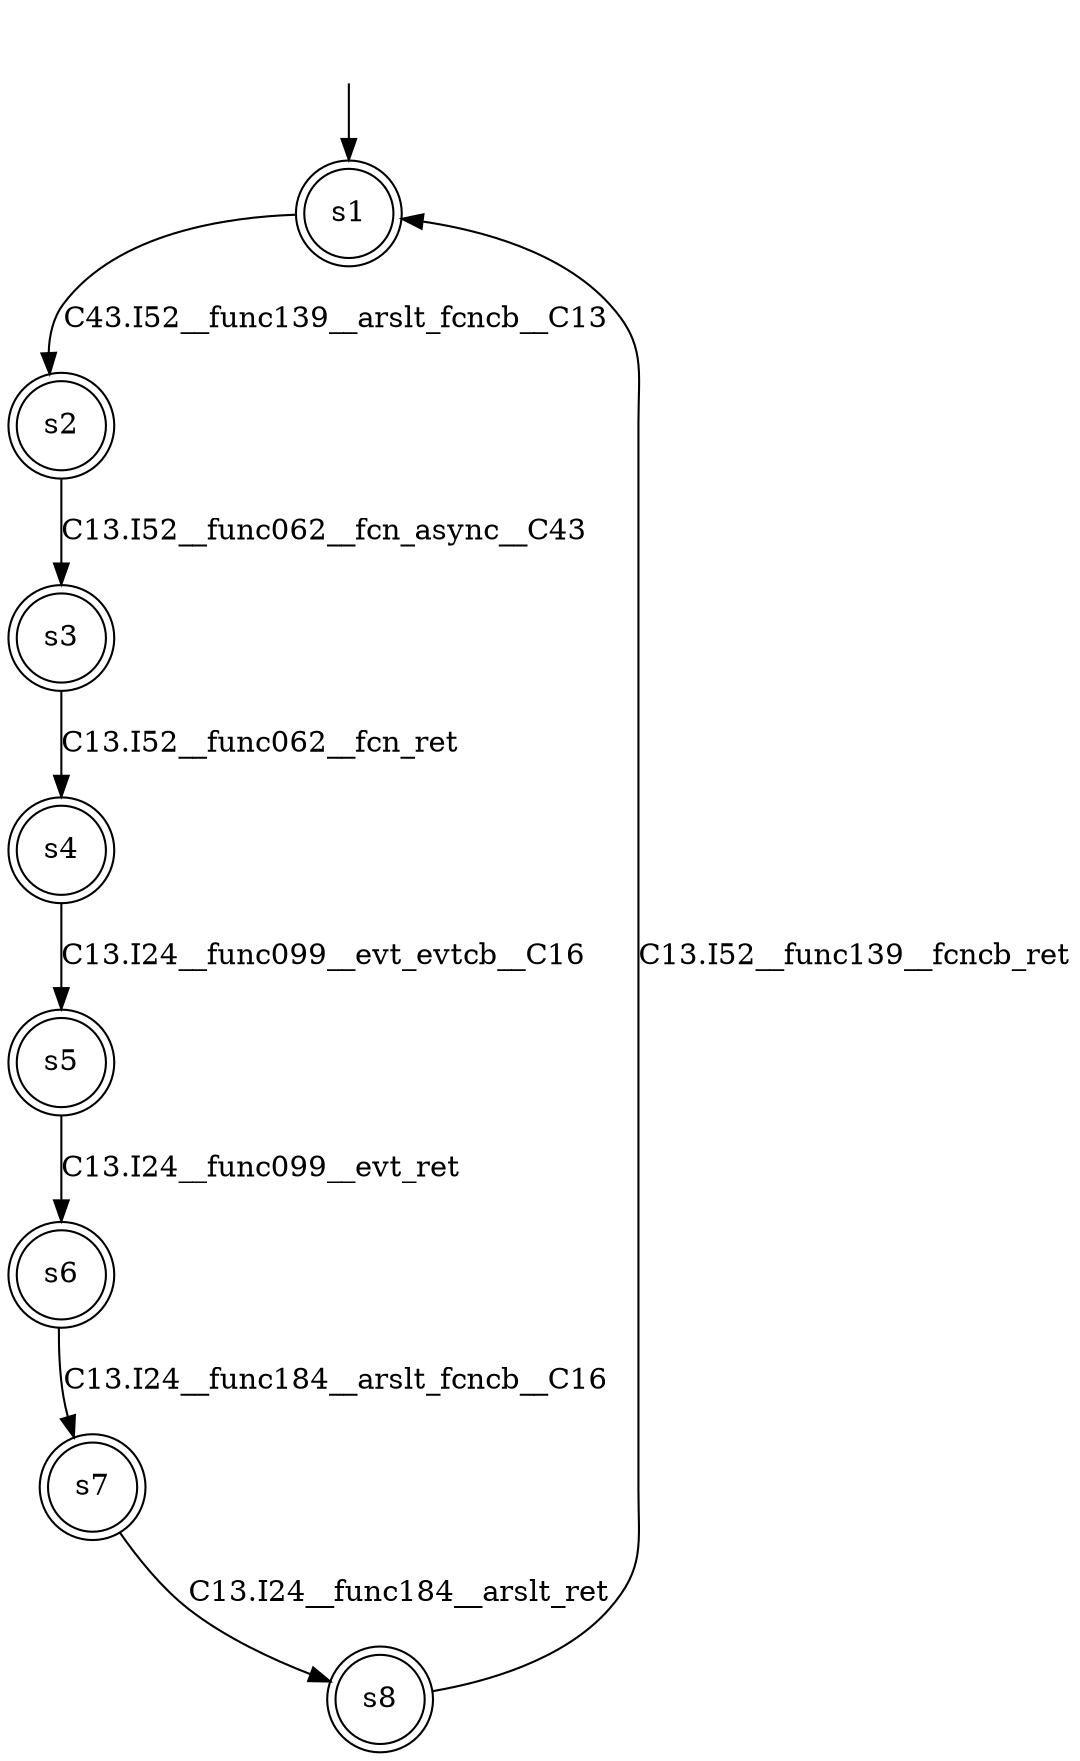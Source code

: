 digraph automaton {
	1 [label=<s1> shape="doublecircle"];
	2 [label=<s2> shape="doublecircle"];
	3 [label=<s3> shape="doublecircle"];
	4 [label=<s4> shape="doublecircle"];
	5 [label=<s5> shape="doublecircle"];
	6 [label=<s6> shape="doublecircle"];
	7 [label=<s7> shape="doublecircle"];
	8 [label=<s8> shape="doublecircle"];
	__init1 [label=<> shape="none"];
	__init1 -> 1;
	1 -> 2 [label=<C43.I52__func139__arslt_fcncb__C13> id="1-0-2"];
	2 -> 3 [label=<C13.I52__func062__fcn_async__C43> id="2-0-3"];
	3 -> 4 [label=<C13.I52__func062__fcn_ret> id="3-0-4"];
	4 -> 5 [label=<C13.I24__func099__evt_evtcb__C16> id="4-0-5"];
	5 -> 6 [label=<C13.I24__func099__evt_ret> id="5-0-6"];
	6 -> 7 [label=<C13.I24__func184__arslt_fcncb__C16> id="6-0-7"];
	7 -> 8 [label=<C13.I24__func184__arslt_ret> id="7-0-8"];
	8 -> 1 [label=<C13.I52__func139__fcncb_ret> id="8-0-1"];
}
